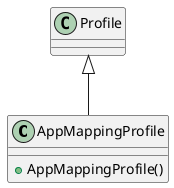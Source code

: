 @startuml
class AppMappingProfile {
    + AppMappingProfile()
}
Profile <|-- AppMappingProfile
@enduml
